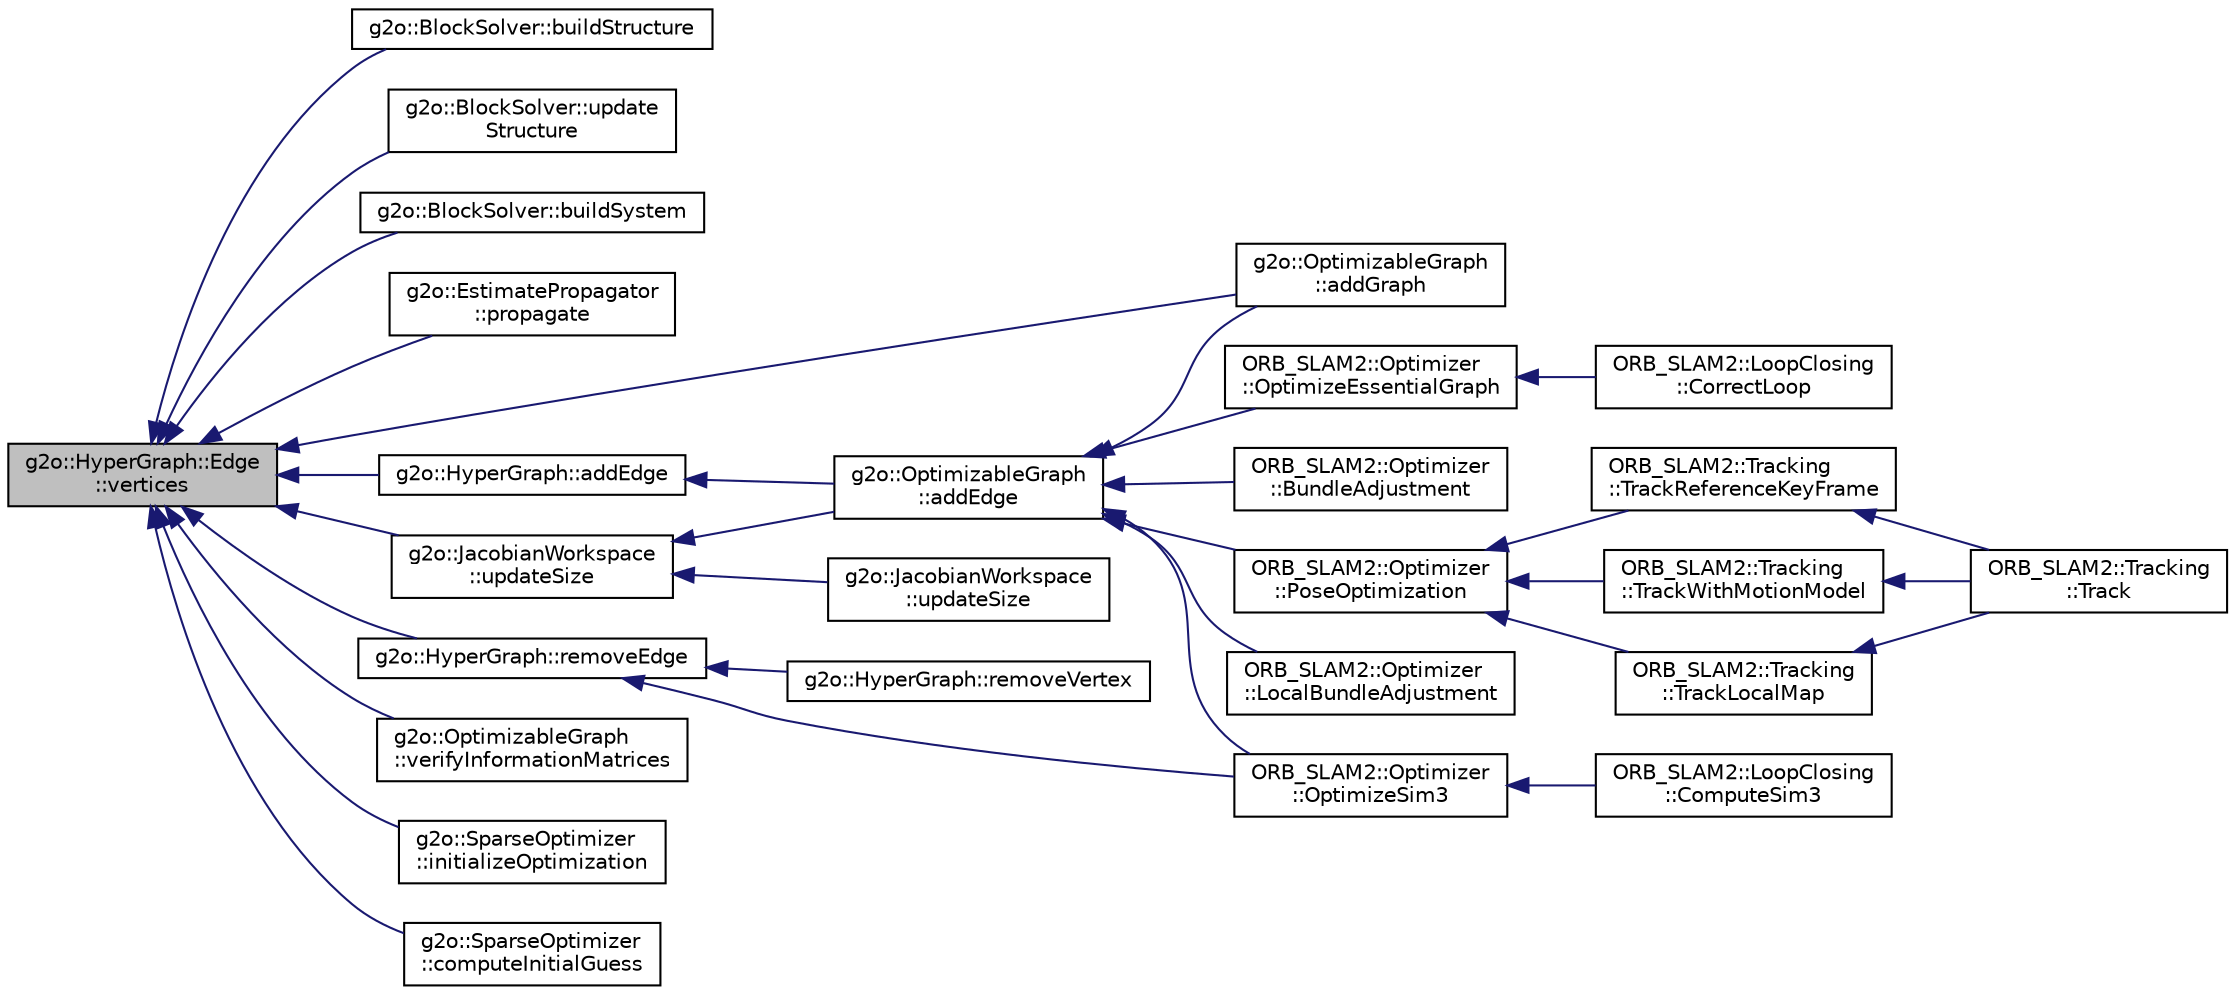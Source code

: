 digraph "g2o::HyperGraph::Edge::vertices"
{
  edge [fontname="Helvetica",fontsize="10",labelfontname="Helvetica",labelfontsize="10"];
  node [fontname="Helvetica",fontsize="10",shape=record];
  rankdir="LR";
  Node47 [label="g2o::HyperGraph::Edge\l::vertices",height=0.2,width=0.4,color="black", fillcolor="grey75", style="filled", fontcolor="black"];
  Node47 -> Node48 [dir="back",color="midnightblue",fontsize="10",style="solid",fontname="Helvetica"];
  Node48 [label="g2o::BlockSolver::buildStructure",height=0.2,width=0.4,color="black", fillcolor="white", style="filled",URL="$classg2o_1_1_block_solver.html#a17e4392d3cca9a9d7cf38bb46d073b86"];
  Node47 -> Node49 [dir="back",color="midnightblue",fontsize="10",style="solid",fontname="Helvetica"];
  Node49 [label="g2o::BlockSolver::update\lStructure",height=0.2,width=0.4,color="black", fillcolor="white", style="filled",URL="$classg2o_1_1_block_solver.html#a662473598270cdf89075607f87440759"];
  Node47 -> Node50 [dir="back",color="midnightblue",fontsize="10",style="solid",fontname="Helvetica"];
  Node50 [label="g2o::BlockSolver::buildSystem",height=0.2,width=0.4,color="black", fillcolor="white", style="filled",URL="$classg2o_1_1_block_solver.html#a2654a8d52f38e5ce23720a8de302e2e7"];
  Node47 -> Node51 [dir="back",color="midnightblue",fontsize="10",style="solid",fontname="Helvetica"];
  Node51 [label="g2o::EstimatePropagator\l::propagate",height=0.2,width=0.4,color="black", fillcolor="white", style="filled",URL="$classg2o_1_1_estimate_propagator.html#ae24b104ec3e8162bc75a70db9941f342"];
  Node47 -> Node52 [dir="back",color="midnightblue",fontsize="10",style="solid",fontname="Helvetica"];
  Node52 [label="g2o::HyperGraph::addEdge",height=0.2,width=0.4,color="black", fillcolor="white", style="filled",URL="$classg2o_1_1_hyper_graph.html#a0f1d35009a2879b238c8148c33485c89"];
  Node52 -> Node53 [dir="back",color="midnightblue",fontsize="10",style="solid",fontname="Helvetica"];
  Node53 [label="g2o::OptimizableGraph\l::addEdge",height=0.2,width=0.4,color="black", fillcolor="white", style="filled",URL="$structg2o_1_1_optimizable_graph.html#a6831ed69fce3dba691f53302a2813070"];
  Node53 -> Node54 [dir="back",color="midnightblue",fontsize="10",style="solid",fontname="Helvetica"];
  Node54 [label="ORB_SLAM2::Optimizer\l::BundleAdjustment",height=0.2,width=0.4,color="black", fillcolor="white", style="filled",URL="$class_o_r_b___s_l_a_m2_1_1_optimizer.html#aac6bf926792ed8a013d64897879a89ec",tooltip="bundle adjustment Optimization "];
  Node53 -> Node55 [dir="back",color="midnightblue",fontsize="10",style="solid",fontname="Helvetica"];
  Node55 [label="ORB_SLAM2::Optimizer\l::PoseOptimization",height=0.2,width=0.4,color="black", fillcolor="white", style="filled",URL="$class_o_r_b___s_l_a_m2_1_1_optimizer.html#a7415d78b8a2323b88e108fa1ea3bf2d3",tooltip="Pose Only Optimization. "];
  Node55 -> Node56 [dir="back",color="midnightblue",fontsize="10",style="solid",fontname="Helvetica"];
  Node56 [label="ORB_SLAM2::Tracking\l::TrackReferenceKeyFrame",height=0.2,width=0.4,color="black", fillcolor="white", style="filled",URL="$class_o_r_b___s_l_a_m2_1_1_tracking.html#a737c5409c93844353561a0fe724ed1c2",tooltip="对参考关键帧的MapPoints进行跟踪 "];
  Node56 -> Node57 [dir="back",color="midnightblue",fontsize="10",style="solid",fontname="Helvetica"];
  Node57 [label="ORB_SLAM2::Tracking\l::Track",height=0.2,width=0.4,color="black", fillcolor="white", style="filled",URL="$class_o_r_b___s_l_a_m2_1_1_tracking.html#af1f2c9c533642d8c33854540e90d1918",tooltip="Main tracking function. It is independent of the input sensor. "];
  Node55 -> Node58 [dir="back",color="midnightblue",fontsize="10",style="solid",fontname="Helvetica"];
  Node58 [label="ORB_SLAM2::Tracking\l::TrackWithMotionModel",height=0.2,width=0.4,color="black", fillcolor="white", style="filled",URL="$class_o_r_b___s_l_a_m2_1_1_tracking.html#aca19f1d69b30a6c6e49281d422ac8298",tooltip="根据匀速度模型对上一帧的MapPoints进行跟踪 "];
  Node58 -> Node57 [dir="back",color="midnightblue",fontsize="10",style="solid",fontname="Helvetica"];
  Node55 -> Node59 [dir="back",color="midnightblue",fontsize="10",style="solid",fontname="Helvetica"];
  Node59 [label="ORB_SLAM2::Tracking\l::TrackLocalMap",height=0.2,width=0.4,color="black", fillcolor="white", style="filled",URL="$class_o_r_b___s_l_a_m2_1_1_tracking.html#af670c614f4e10d58c9f7aad9865b5c08",tooltip="对Local Map的MapPoints进行跟踪 "];
  Node59 -> Node57 [dir="back",color="midnightblue",fontsize="10",style="solid",fontname="Helvetica"];
  Node53 -> Node60 [dir="back",color="midnightblue",fontsize="10",style="solid",fontname="Helvetica"];
  Node60 [label="ORB_SLAM2::Optimizer\l::LocalBundleAdjustment",height=0.2,width=0.4,color="black", fillcolor="white", style="filled",URL="$class_o_r_b___s_l_a_m2_1_1_optimizer.html#ab70e0b4f366b65a0c1ae8b2def19d339",tooltip="Local Bundle Adjustment. "];
  Node53 -> Node61 [dir="back",color="midnightblue",fontsize="10",style="solid",fontname="Helvetica"];
  Node61 [label="ORB_SLAM2::Optimizer\l::OptimizeEssentialGraph",height=0.2,width=0.4,color="black", fillcolor="white", style="filled",URL="$class_o_r_b___s_l_a_m2_1_1_optimizer.html#a5a53ab409feed7f92547eb79a2d7f6e9",tooltip="闭环检测后，EssentialGraph优化 "];
  Node61 -> Node62 [dir="back",color="midnightblue",fontsize="10",style="solid",fontname="Helvetica"];
  Node62 [label="ORB_SLAM2::LoopClosing\l::CorrectLoop",height=0.2,width=0.4,color="black", fillcolor="white", style="filled",URL="$class_o_r_b___s_l_a_m2_1_1_loop_closing.html#aa007e0678582ec0de5d71280d23af540",tooltip="闭环 "];
  Node53 -> Node63 [dir="back",color="midnightblue",fontsize="10",style="solid",fontname="Helvetica"];
  Node63 [label="ORB_SLAM2::Optimizer\l::OptimizeSim3",height=0.2,width=0.4,color="black", fillcolor="white", style="filled",URL="$class_o_r_b___s_l_a_m2_1_1_optimizer.html#a91fbb960965c99e9802a5de45515813c",tooltip="形成闭环时进行Sim3优化 "];
  Node63 -> Node64 [dir="back",color="midnightblue",fontsize="10",style="solid",fontname="Helvetica"];
  Node64 [label="ORB_SLAM2::LoopClosing\l::ComputeSim3",height=0.2,width=0.4,color="black", fillcolor="white", style="filled",URL="$class_o_r_b___s_l_a_m2_1_1_loop_closing.html#ab4fcf814eed5b5dd2aec96454561b078",tooltip="计算当前帧与闭环帧的Sim3变换等 "];
  Node53 -> Node65 [dir="back",color="midnightblue",fontsize="10",style="solid",fontname="Helvetica"];
  Node65 [label="g2o::OptimizableGraph\l::addGraph",height=0.2,width=0.4,color="black", fillcolor="white", style="filled",URL="$structg2o_1_1_optimizable_graph.html#acea1342d9ab0bf717710c8f78b74ff25",tooltip="adds all edges and vertices of the graph g to this graph. "];
  Node47 -> Node66 [dir="back",color="midnightblue",fontsize="10",style="solid",fontname="Helvetica"];
  Node66 [label="g2o::HyperGraph::removeEdge",height=0.2,width=0.4,color="black", fillcolor="white", style="filled",URL="$classg2o_1_1_hyper_graph.html#a33e5a60705ce673d647aa1613da9d99b",tooltip="removes a vertex from the graph. Returns true on success (edge was present) "];
  Node66 -> Node63 [dir="back",color="midnightblue",fontsize="10",style="solid",fontname="Helvetica"];
  Node66 -> Node67 [dir="back",color="midnightblue",fontsize="10",style="solid",fontname="Helvetica"];
  Node67 [label="g2o::HyperGraph::removeVertex",height=0.2,width=0.4,color="black", fillcolor="white", style="filled",URL="$classg2o_1_1_hyper_graph.html#a97ab8302aa027d513253387bba9e0dd5",tooltip="removes a vertex from the graph. Returns true on success (vertex was present) "];
  Node47 -> Node68 [dir="back",color="midnightblue",fontsize="10",style="solid",fontname="Helvetica"];
  Node68 [label="g2o::JacobianWorkspace\l::updateSize",height=0.2,width=0.4,color="black", fillcolor="white", style="filled",URL="$classg2o_1_1_jacobian_workspace.html#a2d16ad6db1a51aa93c806cc9c06e223f"];
  Node68 -> Node69 [dir="back",color="midnightblue",fontsize="10",style="solid",fontname="Helvetica"];
  Node69 [label="g2o::JacobianWorkspace\l::updateSize",height=0.2,width=0.4,color="black", fillcolor="white", style="filled",URL="$classg2o_1_1_jacobian_workspace.html#ae3d715bd25e196d8db81661ef0fbd09b"];
  Node68 -> Node53 [dir="back",color="midnightblue",fontsize="10",style="solid",fontname="Helvetica"];
  Node47 -> Node65 [dir="back",color="midnightblue",fontsize="10",style="solid",fontname="Helvetica"];
  Node47 -> Node70 [dir="back",color="midnightblue",fontsize="10",style="solid",fontname="Helvetica"];
  Node70 [label="g2o::OptimizableGraph\l::verifyInformationMatrices",height=0.2,width=0.4,color="black", fillcolor="white", style="filled",URL="$structg2o_1_1_optimizable_graph.html#a23dbb64bd31deb3952d4149518e663ce"];
  Node47 -> Node71 [dir="back",color="midnightblue",fontsize="10",style="solid",fontname="Helvetica"];
  Node71 [label="g2o::SparseOptimizer\l::initializeOptimization",height=0.2,width=0.4,color="black", fillcolor="white", style="filled",URL="$classg2o_1_1_sparse_optimizer.html#ab16dd36e32577ba5856239ce721ec70b"];
  Node47 -> Node72 [dir="back",color="midnightblue",fontsize="10",style="solid",fontname="Helvetica"];
  Node72 [label="g2o::SparseOptimizer\l::computeInitialGuess",height=0.2,width=0.4,color="black", fillcolor="white", style="filled",URL="$classg2o_1_1_sparse_optimizer.html#a2fba11c8572fce4a8c1bcca4fa3e43fb"];
}
